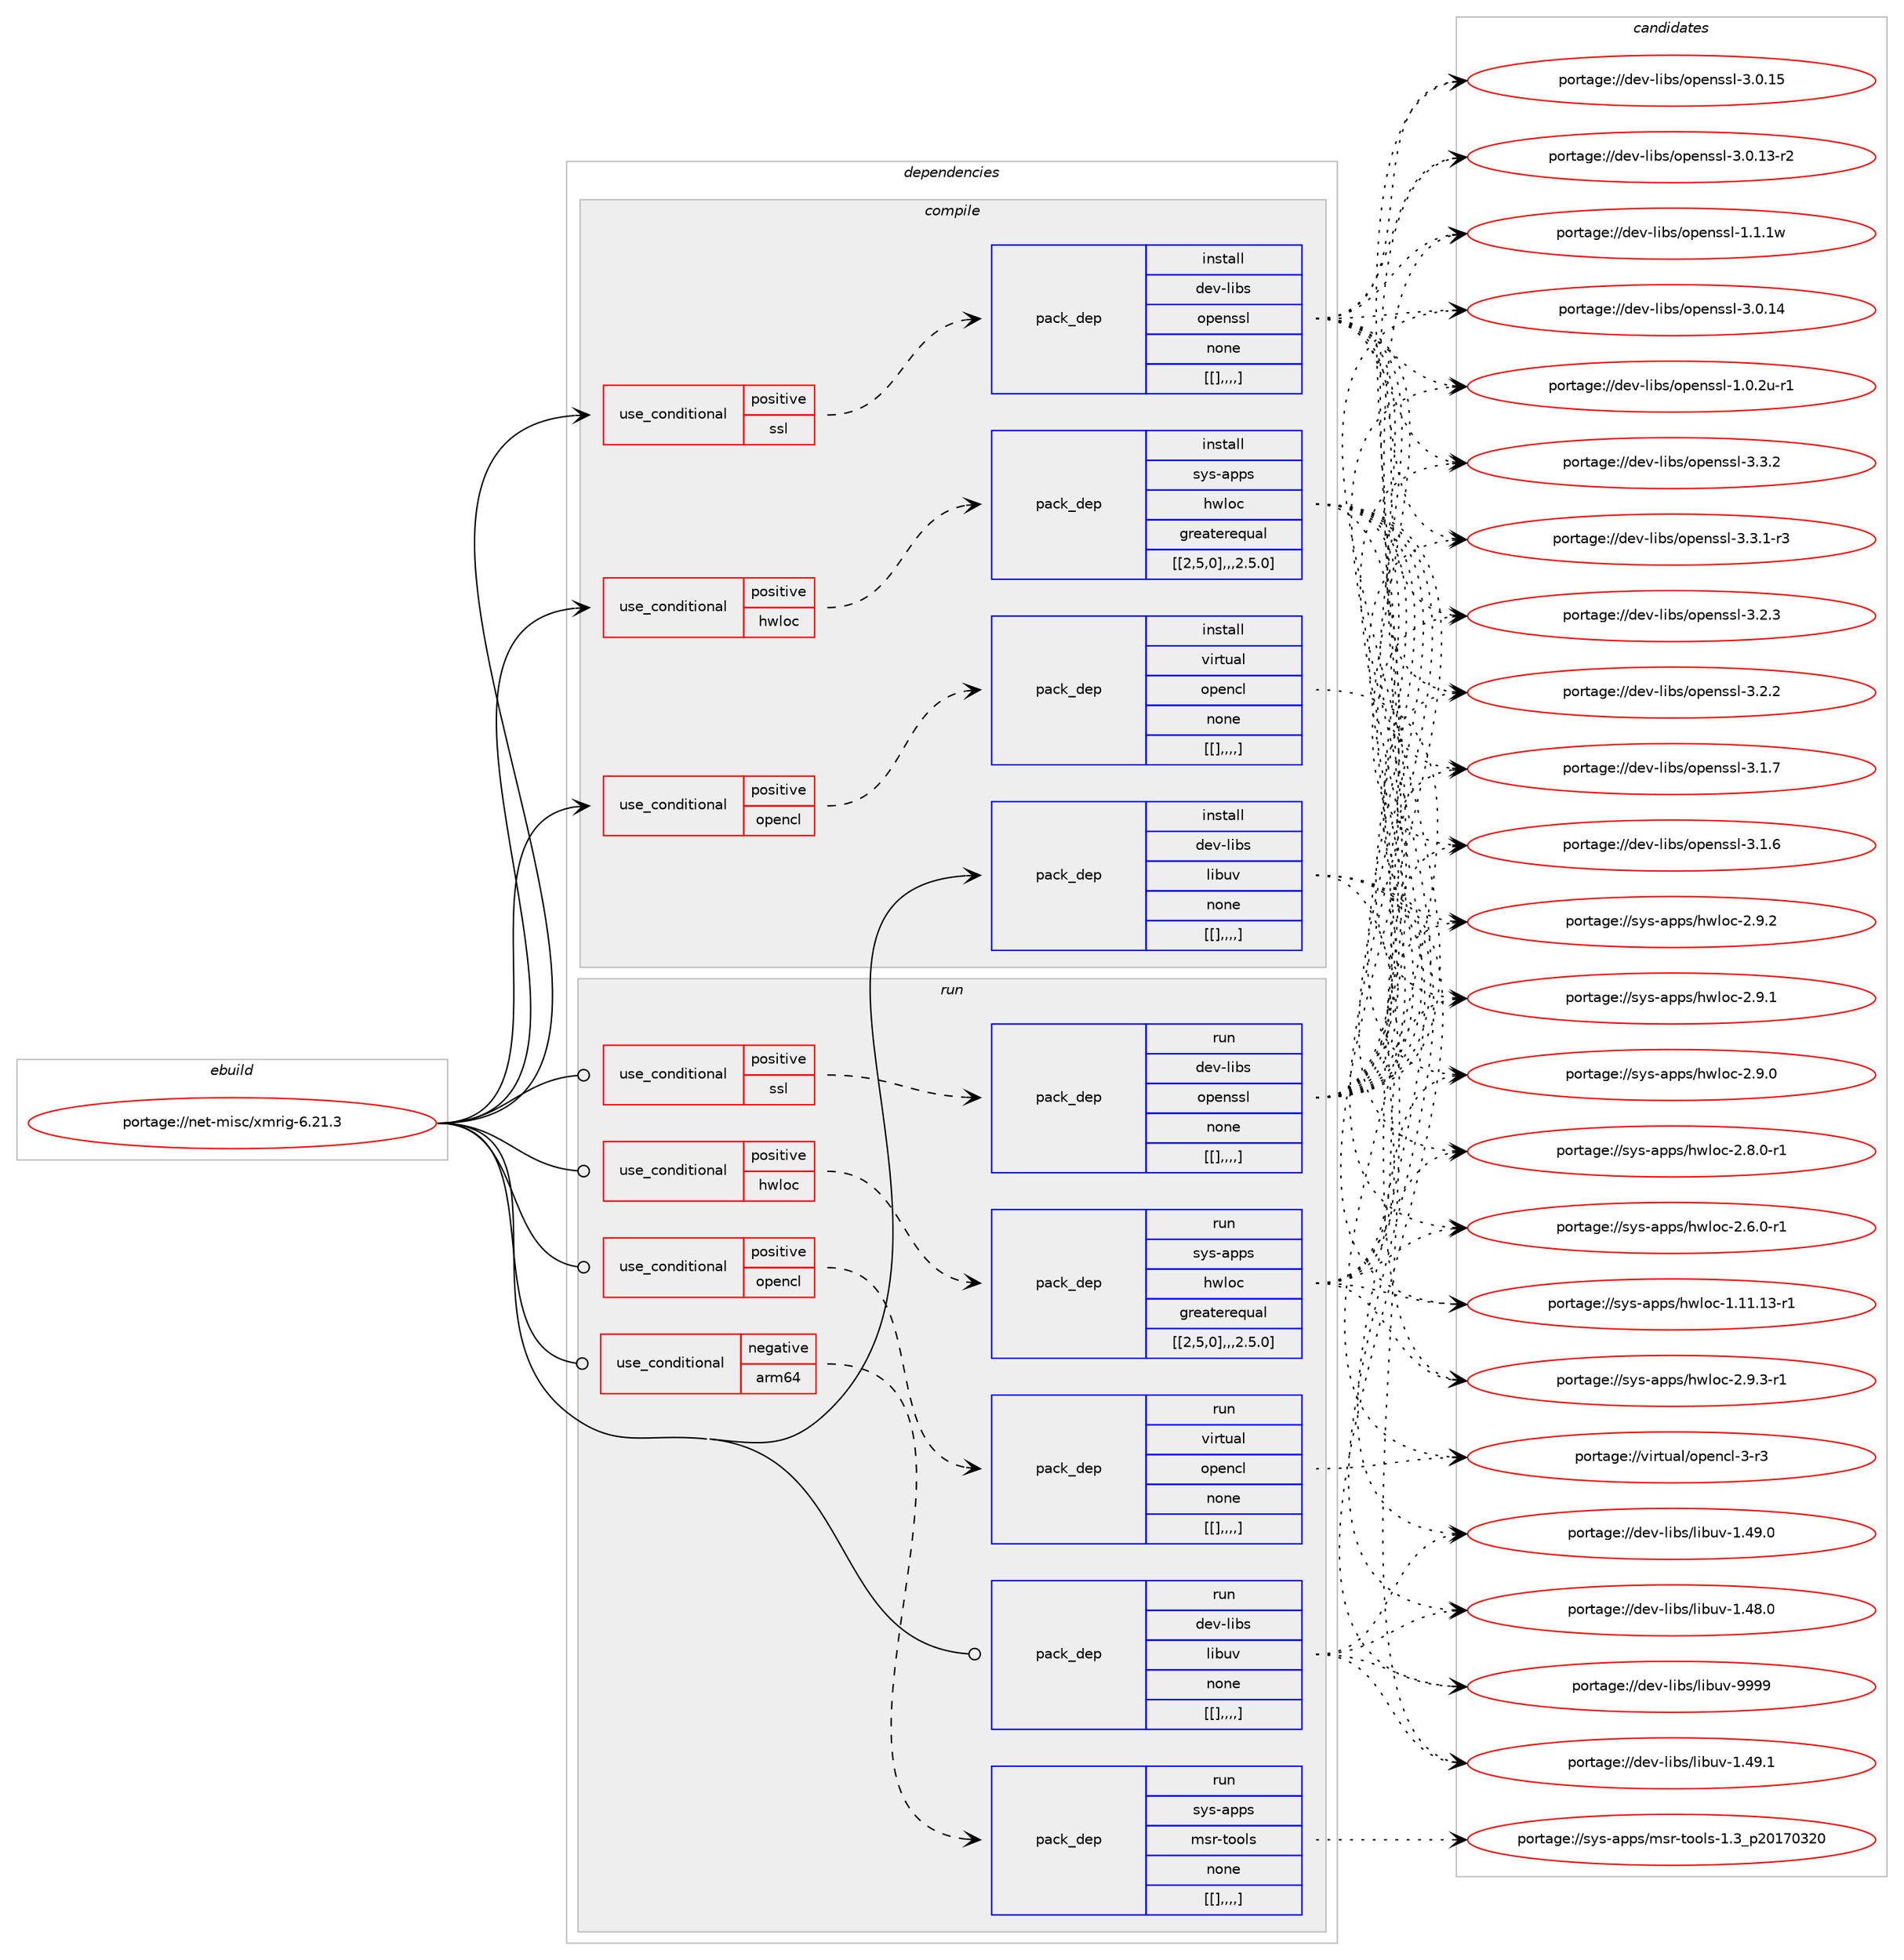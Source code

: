 digraph prolog {

# *************
# Graph options
# *************

newrank=true;
concentrate=true;
compound=true;
graph [rankdir=LR,fontname=Helvetica,fontsize=10,ranksep=1.5];#, ranksep=2.5, nodesep=0.2];
edge  [arrowhead=vee];
node  [fontname=Helvetica,fontsize=10];

# **********
# The ebuild
# **********

subgraph cluster_leftcol {
color=gray;
label=<<i>ebuild</i>>;
id [label="portage://net-misc/xmrig-6.21.3", color=red, width=4, href="../net-misc/xmrig-6.21.3.svg"];
}

# ****************
# The dependencies
# ****************

subgraph cluster_midcol {
color=gray;
label=<<i>dependencies</i>>;
subgraph cluster_compile {
fillcolor="#eeeeee";
style=filled;
label=<<i>compile</i>>;
subgraph cond105762 {
dependency400279 [label=<<TABLE BORDER="0" CELLBORDER="1" CELLSPACING="0" CELLPADDING="4"><TR><TD ROWSPAN="3" CELLPADDING="10">use_conditional</TD></TR><TR><TD>positive</TD></TR><TR><TD>hwloc</TD></TR></TABLE>>, shape=none, color=red];
subgraph pack291506 {
dependency400307 [label=<<TABLE BORDER="0" CELLBORDER="1" CELLSPACING="0" CELLPADDING="4" WIDTH="220"><TR><TD ROWSPAN="6" CELLPADDING="30">pack_dep</TD></TR><TR><TD WIDTH="110">install</TD></TR><TR><TD>sys-apps</TD></TR><TR><TD>hwloc</TD></TR><TR><TD>greaterequal</TD></TR><TR><TD>[[2,5,0],,,2.5.0]</TD></TR></TABLE>>, shape=none, color=blue];
}
dependency400279:e -> dependency400307:w [weight=20,style="dashed",arrowhead="vee"];
}
id:e -> dependency400279:w [weight=20,style="solid",arrowhead="vee"];
subgraph cond105781 {
dependency400334 [label=<<TABLE BORDER="0" CELLBORDER="1" CELLSPACING="0" CELLPADDING="4"><TR><TD ROWSPAN="3" CELLPADDING="10">use_conditional</TD></TR><TR><TD>positive</TD></TR><TR><TD>opencl</TD></TR></TABLE>>, shape=none, color=red];
subgraph pack291556 {
dependency400362 [label=<<TABLE BORDER="0" CELLBORDER="1" CELLSPACING="0" CELLPADDING="4" WIDTH="220"><TR><TD ROWSPAN="6" CELLPADDING="30">pack_dep</TD></TR><TR><TD WIDTH="110">install</TD></TR><TR><TD>virtual</TD></TR><TR><TD>opencl</TD></TR><TR><TD>none</TD></TR><TR><TD>[[],,,,]</TD></TR></TABLE>>, shape=none, color=blue];
}
dependency400334:e -> dependency400362:w [weight=20,style="dashed",arrowhead="vee"];
}
id:e -> dependency400334:w [weight=20,style="solid",arrowhead="vee"];
subgraph cond105833 {
dependency400541 [label=<<TABLE BORDER="0" CELLBORDER="1" CELLSPACING="0" CELLPADDING="4"><TR><TD ROWSPAN="3" CELLPADDING="10">use_conditional</TD></TR><TR><TD>positive</TD></TR><TR><TD>ssl</TD></TR></TABLE>>, shape=none, color=red];
subgraph pack291686 {
dependency400545 [label=<<TABLE BORDER="0" CELLBORDER="1" CELLSPACING="0" CELLPADDING="4" WIDTH="220"><TR><TD ROWSPAN="6" CELLPADDING="30">pack_dep</TD></TR><TR><TD WIDTH="110">install</TD></TR><TR><TD>dev-libs</TD></TR><TR><TD>openssl</TD></TR><TR><TD>none</TD></TR><TR><TD>[[],,,,]</TD></TR></TABLE>>, shape=none, color=blue];
}
dependency400541:e -> dependency400545:w [weight=20,style="dashed",arrowhead="vee"];
}
id:e -> dependency400541:w [weight=20,style="solid",arrowhead="vee"];
subgraph pack291689 {
dependency400551 [label=<<TABLE BORDER="0" CELLBORDER="1" CELLSPACING="0" CELLPADDING="4" WIDTH="220"><TR><TD ROWSPAN="6" CELLPADDING="30">pack_dep</TD></TR><TR><TD WIDTH="110">install</TD></TR><TR><TD>dev-libs</TD></TR><TR><TD>libuv</TD></TR><TR><TD>none</TD></TR><TR><TD>[[],,,,]</TD></TR></TABLE>>, shape=none, color=blue];
}
id:e -> dependency400551:w [weight=20,style="solid",arrowhead="vee"];
}
subgraph cluster_compileandrun {
fillcolor="#eeeeee";
style=filled;
label=<<i>compile and run</i>>;
}
subgraph cluster_run {
fillcolor="#eeeeee";
style=filled;
label=<<i>run</i>>;
subgraph cond105851 {
dependency400595 [label=<<TABLE BORDER="0" CELLBORDER="1" CELLSPACING="0" CELLPADDING="4"><TR><TD ROWSPAN="3" CELLPADDING="10">use_conditional</TD></TR><TR><TD>negative</TD></TR><TR><TD>arm64</TD></TR></TABLE>>, shape=none, color=red];
subgraph pack291727 {
dependency400616 [label=<<TABLE BORDER="0" CELLBORDER="1" CELLSPACING="0" CELLPADDING="4" WIDTH="220"><TR><TD ROWSPAN="6" CELLPADDING="30">pack_dep</TD></TR><TR><TD WIDTH="110">run</TD></TR><TR><TD>sys-apps</TD></TR><TR><TD>msr-tools</TD></TR><TR><TD>none</TD></TR><TR><TD>[[],,,,]</TD></TR></TABLE>>, shape=none, color=blue];
}
dependency400595:e -> dependency400616:w [weight=20,style="dashed",arrowhead="vee"];
}
id:e -> dependency400595:w [weight=20,style="solid",arrowhead="odot"];
subgraph cond105874 {
dependency400662 [label=<<TABLE BORDER="0" CELLBORDER="1" CELLSPACING="0" CELLPADDING="4"><TR><TD ROWSPAN="3" CELLPADDING="10">use_conditional</TD></TR><TR><TD>positive</TD></TR><TR><TD>hwloc</TD></TR></TABLE>>, shape=none, color=red];
subgraph pack291773 {
dependency400665 [label=<<TABLE BORDER="0" CELLBORDER="1" CELLSPACING="0" CELLPADDING="4" WIDTH="220"><TR><TD ROWSPAN="6" CELLPADDING="30">pack_dep</TD></TR><TR><TD WIDTH="110">run</TD></TR><TR><TD>sys-apps</TD></TR><TR><TD>hwloc</TD></TR><TR><TD>greaterequal</TD></TR><TR><TD>[[2,5,0],,,2.5.0]</TD></TR></TABLE>>, shape=none, color=blue];
}
dependency400662:e -> dependency400665:w [weight=20,style="dashed",arrowhead="vee"];
}
id:e -> dependency400662:w [weight=20,style="solid",arrowhead="odot"];
subgraph cond105895 {
dependency400761 [label=<<TABLE BORDER="0" CELLBORDER="1" CELLSPACING="0" CELLPADDING="4"><TR><TD ROWSPAN="3" CELLPADDING="10">use_conditional</TD></TR><TR><TD>positive</TD></TR><TR><TD>opencl</TD></TR></TABLE>>, shape=none, color=red];
subgraph pack291853 {
dependency400794 [label=<<TABLE BORDER="0" CELLBORDER="1" CELLSPACING="0" CELLPADDING="4" WIDTH="220"><TR><TD ROWSPAN="6" CELLPADDING="30">pack_dep</TD></TR><TR><TD WIDTH="110">run</TD></TR><TR><TD>virtual</TD></TR><TR><TD>opencl</TD></TR><TR><TD>none</TD></TR><TR><TD>[[],,,,]</TD></TR></TABLE>>, shape=none, color=blue];
}
dependency400761:e -> dependency400794:w [weight=20,style="dashed",arrowhead="vee"];
}
id:e -> dependency400761:w [weight=20,style="solid",arrowhead="odot"];
subgraph cond105915 {
dependency400821 [label=<<TABLE BORDER="0" CELLBORDER="1" CELLSPACING="0" CELLPADDING="4"><TR><TD ROWSPAN="3" CELLPADDING="10">use_conditional</TD></TR><TR><TD>positive</TD></TR><TR><TD>ssl</TD></TR></TABLE>>, shape=none, color=red];
subgraph pack291902 {
dependency400839 [label=<<TABLE BORDER="0" CELLBORDER="1" CELLSPACING="0" CELLPADDING="4" WIDTH="220"><TR><TD ROWSPAN="6" CELLPADDING="30">pack_dep</TD></TR><TR><TD WIDTH="110">run</TD></TR><TR><TD>dev-libs</TD></TR><TR><TD>openssl</TD></TR><TR><TD>none</TD></TR><TR><TD>[[],,,,]</TD></TR></TABLE>>, shape=none, color=blue];
}
dependency400821:e -> dependency400839:w [weight=20,style="dashed",arrowhead="vee"];
}
id:e -> dependency400821:w [weight=20,style="solid",arrowhead="odot"];
subgraph pack291904 {
dependency400869 [label=<<TABLE BORDER="0" CELLBORDER="1" CELLSPACING="0" CELLPADDING="4" WIDTH="220"><TR><TD ROWSPAN="6" CELLPADDING="30">pack_dep</TD></TR><TR><TD WIDTH="110">run</TD></TR><TR><TD>dev-libs</TD></TR><TR><TD>libuv</TD></TR><TR><TD>none</TD></TR><TR><TD>[[],,,,]</TD></TR></TABLE>>, shape=none, color=blue];
}
id:e -> dependency400869:w [weight=20,style="solid",arrowhead="odot"];
}
}

# **************
# The candidates
# **************

subgraph cluster_choices {
rank=same;
color=gray;
label=<<i>candidates</i>>;

subgraph choice290674 {
color=black;
nodesep=1;
choice115121115459711211211547104119108111994550465746514511449 [label="portage://sys-apps/hwloc-2.9.3-r1", color=red, width=4,href="../sys-apps/hwloc-2.9.3-r1.svg"];
choice11512111545971121121154710411910811199455046574650 [label="portage://sys-apps/hwloc-2.9.2", color=red, width=4,href="../sys-apps/hwloc-2.9.2.svg"];
choice11512111545971121121154710411910811199455046574649 [label="portage://sys-apps/hwloc-2.9.1", color=red, width=4,href="../sys-apps/hwloc-2.9.1.svg"];
choice11512111545971121121154710411910811199455046574648 [label="portage://sys-apps/hwloc-2.9.0", color=red, width=4,href="../sys-apps/hwloc-2.9.0.svg"];
choice115121115459711211211547104119108111994550465646484511449 [label="portage://sys-apps/hwloc-2.8.0-r1", color=red, width=4,href="../sys-apps/hwloc-2.8.0-r1.svg"];
choice115121115459711211211547104119108111994550465446484511449 [label="portage://sys-apps/hwloc-2.6.0-r1", color=red, width=4,href="../sys-apps/hwloc-2.6.0-r1.svg"];
choice1151211154597112112115471041191081119945494649494649514511449 [label="portage://sys-apps/hwloc-1.11.13-r1", color=red, width=4,href="../sys-apps/hwloc-1.11.13-r1.svg"];
dependency400307:e -> choice115121115459711211211547104119108111994550465746514511449:w [style=dotted,weight="100"];
dependency400307:e -> choice11512111545971121121154710411910811199455046574650:w [style=dotted,weight="100"];
dependency400307:e -> choice11512111545971121121154710411910811199455046574649:w [style=dotted,weight="100"];
dependency400307:e -> choice11512111545971121121154710411910811199455046574648:w [style=dotted,weight="100"];
dependency400307:e -> choice115121115459711211211547104119108111994550465646484511449:w [style=dotted,weight="100"];
dependency400307:e -> choice115121115459711211211547104119108111994550465446484511449:w [style=dotted,weight="100"];
dependency400307:e -> choice1151211154597112112115471041191081119945494649494649514511449:w [style=dotted,weight="100"];
}
subgraph choice290699 {
color=black;
nodesep=1;
choice11810511411611797108471111121011109910845514511451 [label="portage://virtual/opencl-3-r3", color=red, width=4,href="../virtual/opencl-3-r3.svg"];
dependency400362:e -> choice11810511411611797108471111121011109910845514511451:w [style=dotted,weight="100"];
}
subgraph choice290722 {
color=black;
nodesep=1;
choice100101118451081059811547111112101110115115108455146514650 [label="portage://dev-libs/openssl-3.3.2", color=red, width=4,href="../dev-libs/openssl-3.3.2.svg"];
choice1001011184510810598115471111121011101151151084551465146494511451 [label="portage://dev-libs/openssl-3.3.1-r3", color=red, width=4,href="../dev-libs/openssl-3.3.1-r3.svg"];
choice100101118451081059811547111112101110115115108455146504651 [label="portage://dev-libs/openssl-3.2.3", color=red, width=4,href="../dev-libs/openssl-3.2.3.svg"];
choice100101118451081059811547111112101110115115108455146504650 [label="portage://dev-libs/openssl-3.2.2", color=red, width=4,href="../dev-libs/openssl-3.2.2.svg"];
choice100101118451081059811547111112101110115115108455146494655 [label="portage://dev-libs/openssl-3.1.7", color=red, width=4,href="../dev-libs/openssl-3.1.7.svg"];
choice100101118451081059811547111112101110115115108455146494654 [label="portage://dev-libs/openssl-3.1.6", color=red, width=4,href="../dev-libs/openssl-3.1.6.svg"];
choice10010111845108105981154711111210111011511510845514648464953 [label="portage://dev-libs/openssl-3.0.15", color=red, width=4,href="../dev-libs/openssl-3.0.15.svg"];
choice10010111845108105981154711111210111011511510845514648464952 [label="portage://dev-libs/openssl-3.0.14", color=red, width=4,href="../dev-libs/openssl-3.0.14.svg"];
choice100101118451081059811547111112101110115115108455146484649514511450 [label="portage://dev-libs/openssl-3.0.13-r2", color=red, width=4,href="../dev-libs/openssl-3.0.13-r2.svg"];
choice100101118451081059811547111112101110115115108454946494649119 [label="portage://dev-libs/openssl-1.1.1w", color=red, width=4,href="../dev-libs/openssl-1.1.1w.svg"];
choice1001011184510810598115471111121011101151151084549464846501174511449 [label="portage://dev-libs/openssl-1.0.2u-r1", color=red, width=4,href="../dev-libs/openssl-1.0.2u-r1.svg"];
dependency400545:e -> choice100101118451081059811547111112101110115115108455146514650:w [style=dotted,weight="100"];
dependency400545:e -> choice1001011184510810598115471111121011101151151084551465146494511451:w [style=dotted,weight="100"];
dependency400545:e -> choice100101118451081059811547111112101110115115108455146504651:w [style=dotted,weight="100"];
dependency400545:e -> choice100101118451081059811547111112101110115115108455146504650:w [style=dotted,weight="100"];
dependency400545:e -> choice100101118451081059811547111112101110115115108455146494655:w [style=dotted,weight="100"];
dependency400545:e -> choice100101118451081059811547111112101110115115108455146494654:w [style=dotted,weight="100"];
dependency400545:e -> choice10010111845108105981154711111210111011511510845514648464953:w [style=dotted,weight="100"];
dependency400545:e -> choice10010111845108105981154711111210111011511510845514648464952:w [style=dotted,weight="100"];
dependency400545:e -> choice100101118451081059811547111112101110115115108455146484649514511450:w [style=dotted,weight="100"];
dependency400545:e -> choice100101118451081059811547111112101110115115108454946494649119:w [style=dotted,weight="100"];
dependency400545:e -> choice1001011184510810598115471111121011101151151084549464846501174511449:w [style=dotted,weight="100"];
}
subgraph choice290739 {
color=black;
nodesep=1;
choice100101118451081059811547108105981171184557575757 [label="portage://dev-libs/libuv-9999", color=red, width=4,href="../dev-libs/libuv-9999.svg"];
choice1001011184510810598115471081059811711845494652574649 [label="portage://dev-libs/libuv-1.49.1", color=red, width=4,href="../dev-libs/libuv-1.49.1.svg"];
choice1001011184510810598115471081059811711845494652574648 [label="portage://dev-libs/libuv-1.49.0", color=red, width=4,href="../dev-libs/libuv-1.49.0.svg"];
choice1001011184510810598115471081059811711845494652564648 [label="portage://dev-libs/libuv-1.48.0", color=red, width=4,href="../dev-libs/libuv-1.48.0.svg"];
dependency400551:e -> choice100101118451081059811547108105981171184557575757:w [style=dotted,weight="100"];
dependency400551:e -> choice1001011184510810598115471081059811711845494652574649:w [style=dotted,weight="100"];
dependency400551:e -> choice1001011184510810598115471081059811711845494652574648:w [style=dotted,weight="100"];
dependency400551:e -> choice1001011184510810598115471081059811711845494652564648:w [style=dotted,weight="100"];
}
subgraph choice290759 {
color=black;
nodesep=1;
choice1151211154597112112115471091151144511611111110811545494651951125048495548515048 [label="portage://sys-apps/msr-tools-1.3_p20170320", color=red, width=4,href="../sys-apps/msr-tools-1.3_p20170320.svg"];
dependency400616:e -> choice1151211154597112112115471091151144511611111110811545494651951125048495548515048:w [style=dotted,weight="100"];
}
subgraph choice290761 {
color=black;
nodesep=1;
choice115121115459711211211547104119108111994550465746514511449 [label="portage://sys-apps/hwloc-2.9.3-r1", color=red, width=4,href="../sys-apps/hwloc-2.9.3-r1.svg"];
choice11512111545971121121154710411910811199455046574650 [label="portage://sys-apps/hwloc-2.9.2", color=red, width=4,href="../sys-apps/hwloc-2.9.2.svg"];
choice11512111545971121121154710411910811199455046574649 [label="portage://sys-apps/hwloc-2.9.1", color=red, width=4,href="../sys-apps/hwloc-2.9.1.svg"];
choice11512111545971121121154710411910811199455046574648 [label="portage://sys-apps/hwloc-2.9.0", color=red, width=4,href="../sys-apps/hwloc-2.9.0.svg"];
choice115121115459711211211547104119108111994550465646484511449 [label="portage://sys-apps/hwloc-2.8.0-r1", color=red, width=4,href="../sys-apps/hwloc-2.8.0-r1.svg"];
choice115121115459711211211547104119108111994550465446484511449 [label="portage://sys-apps/hwloc-2.6.0-r1", color=red, width=4,href="../sys-apps/hwloc-2.6.0-r1.svg"];
choice1151211154597112112115471041191081119945494649494649514511449 [label="portage://sys-apps/hwloc-1.11.13-r1", color=red, width=4,href="../sys-apps/hwloc-1.11.13-r1.svg"];
dependency400665:e -> choice115121115459711211211547104119108111994550465746514511449:w [style=dotted,weight="100"];
dependency400665:e -> choice11512111545971121121154710411910811199455046574650:w [style=dotted,weight="100"];
dependency400665:e -> choice11512111545971121121154710411910811199455046574649:w [style=dotted,weight="100"];
dependency400665:e -> choice11512111545971121121154710411910811199455046574648:w [style=dotted,weight="100"];
dependency400665:e -> choice115121115459711211211547104119108111994550465646484511449:w [style=dotted,weight="100"];
dependency400665:e -> choice115121115459711211211547104119108111994550465446484511449:w [style=dotted,weight="100"];
dependency400665:e -> choice1151211154597112112115471041191081119945494649494649514511449:w [style=dotted,weight="100"];
}
subgraph choice290780 {
color=black;
nodesep=1;
choice11810511411611797108471111121011109910845514511451 [label="portage://virtual/opencl-3-r3", color=red, width=4,href="../virtual/opencl-3-r3.svg"];
dependency400794:e -> choice11810511411611797108471111121011109910845514511451:w [style=dotted,weight="100"];
}
subgraph choice290783 {
color=black;
nodesep=1;
choice100101118451081059811547111112101110115115108455146514650 [label="portage://dev-libs/openssl-3.3.2", color=red, width=4,href="../dev-libs/openssl-3.3.2.svg"];
choice1001011184510810598115471111121011101151151084551465146494511451 [label="portage://dev-libs/openssl-3.3.1-r3", color=red, width=4,href="../dev-libs/openssl-3.3.1-r3.svg"];
choice100101118451081059811547111112101110115115108455146504651 [label="portage://dev-libs/openssl-3.2.3", color=red, width=4,href="../dev-libs/openssl-3.2.3.svg"];
choice100101118451081059811547111112101110115115108455146504650 [label="portage://dev-libs/openssl-3.2.2", color=red, width=4,href="../dev-libs/openssl-3.2.2.svg"];
choice100101118451081059811547111112101110115115108455146494655 [label="portage://dev-libs/openssl-3.1.7", color=red, width=4,href="../dev-libs/openssl-3.1.7.svg"];
choice100101118451081059811547111112101110115115108455146494654 [label="portage://dev-libs/openssl-3.1.6", color=red, width=4,href="../dev-libs/openssl-3.1.6.svg"];
choice10010111845108105981154711111210111011511510845514648464953 [label="portage://dev-libs/openssl-3.0.15", color=red, width=4,href="../dev-libs/openssl-3.0.15.svg"];
choice10010111845108105981154711111210111011511510845514648464952 [label="portage://dev-libs/openssl-3.0.14", color=red, width=4,href="../dev-libs/openssl-3.0.14.svg"];
choice100101118451081059811547111112101110115115108455146484649514511450 [label="portage://dev-libs/openssl-3.0.13-r2", color=red, width=4,href="../dev-libs/openssl-3.0.13-r2.svg"];
choice100101118451081059811547111112101110115115108454946494649119 [label="portage://dev-libs/openssl-1.1.1w", color=red, width=4,href="../dev-libs/openssl-1.1.1w.svg"];
choice1001011184510810598115471111121011101151151084549464846501174511449 [label="portage://dev-libs/openssl-1.0.2u-r1", color=red, width=4,href="../dev-libs/openssl-1.0.2u-r1.svg"];
dependency400839:e -> choice100101118451081059811547111112101110115115108455146514650:w [style=dotted,weight="100"];
dependency400839:e -> choice1001011184510810598115471111121011101151151084551465146494511451:w [style=dotted,weight="100"];
dependency400839:e -> choice100101118451081059811547111112101110115115108455146504651:w [style=dotted,weight="100"];
dependency400839:e -> choice100101118451081059811547111112101110115115108455146504650:w [style=dotted,weight="100"];
dependency400839:e -> choice100101118451081059811547111112101110115115108455146494655:w [style=dotted,weight="100"];
dependency400839:e -> choice100101118451081059811547111112101110115115108455146494654:w [style=dotted,weight="100"];
dependency400839:e -> choice10010111845108105981154711111210111011511510845514648464953:w [style=dotted,weight="100"];
dependency400839:e -> choice10010111845108105981154711111210111011511510845514648464952:w [style=dotted,weight="100"];
dependency400839:e -> choice100101118451081059811547111112101110115115108455146484649514511450:w [style=dotted,weight="100"];
dependency400839:e -> choice100101118451081059811547111112101110115115108454946494649119:w [style=dotted,weight="100"];
dependency400839:e -> choice1001011184510810598115471111121011101151151084549464846501174511449:w [style=dotted,weight="100"];
}
subgraph choice290796 {
color=black;
nodesep=1;
choice100101118451081059811547108105981171184557575757 [label="portage://dev-libs/libuv-9999", color=red, width=4,href="../dev-libs/libuv-9999.svg"];
choice1001011184510810598115471081059811711845494652574649 [label="portage://dev-libs/libuv-1.49.1", color=red, width=4,href="../dev-libs/libuv-1.49.1.svg"];
choice1001011184510810598115471081059811711845494652574648 [label="portage://dev-libs/libuv-1.49.0", color=red, width=4,href="../dev-libs/libuv-1.49.0.svg"];
choice1001011184510810598115471081059811711845494652564648 [label="portage://dev-libs/libuv-1.48.0", color=red, width=4,href="../dev-libs/libuv-1.48.0.svg"];
dependency400869:e -> choice100101118451081059811547108105981171184557575757:w [style=dotted,weight="100"];
dependency400869:e -> choice1001011184510810598115471081059811711845494652574649:w [style=dotted,weight="100"];
dependency400869:e -> choice1001011184510810598115471081059811711845494652574648:w [style=dotted,weight="100"];
dependency400869:e -> choice1001011184510810598115471081059811711845494652564648:w [style=dotted,weight="100"];
}
}

}
